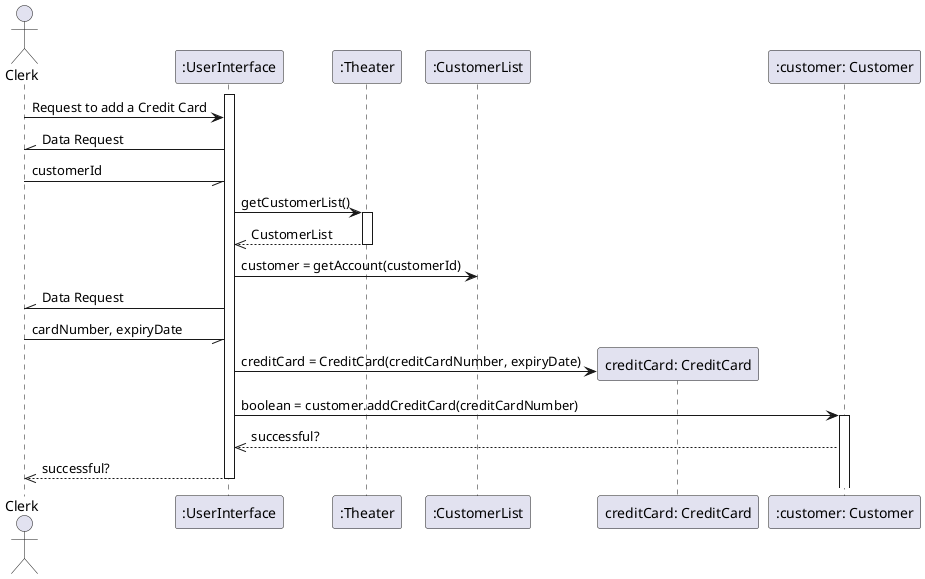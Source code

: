 @startuml
actor Clerk

activate ":UserInterface"
Clerk -> ":UserInterface" : Request to add a Credit Card
Clerk //- ":UserInterface": Data Request
Clerk -// ":UserInterface": customerId

":UserInterface" -> ":Theater" : getCustomerList()
activate ":Theater"
":Theater" -->> ":UserInterface": CustomerList
deactivate ":Theater"
":UserInterface" -> ":CustomerList": customer = getAccount(customerId)
Clerk //- ":UserInterface": Data Request
Clerk -// ":UserInterface": cardNumber, expiryDate
create "creditCard: CreditCard"
":UserInterface" -> "creditCard: CreditCard": creditCard = CreditCard(creditCardNumber, expiryDate)
":UserInterface" -> ":customer: Customer" : boolean = customer.addCreditCard(creditCardNumber)
activate ":customer: Customer"
":customer: Customer" -->> ":UserInterface" : successful?
deactivate ":CustomerList"
":UserInterface" -->> Clerk : successful?
deactivate ":UserInterface"
@enduml